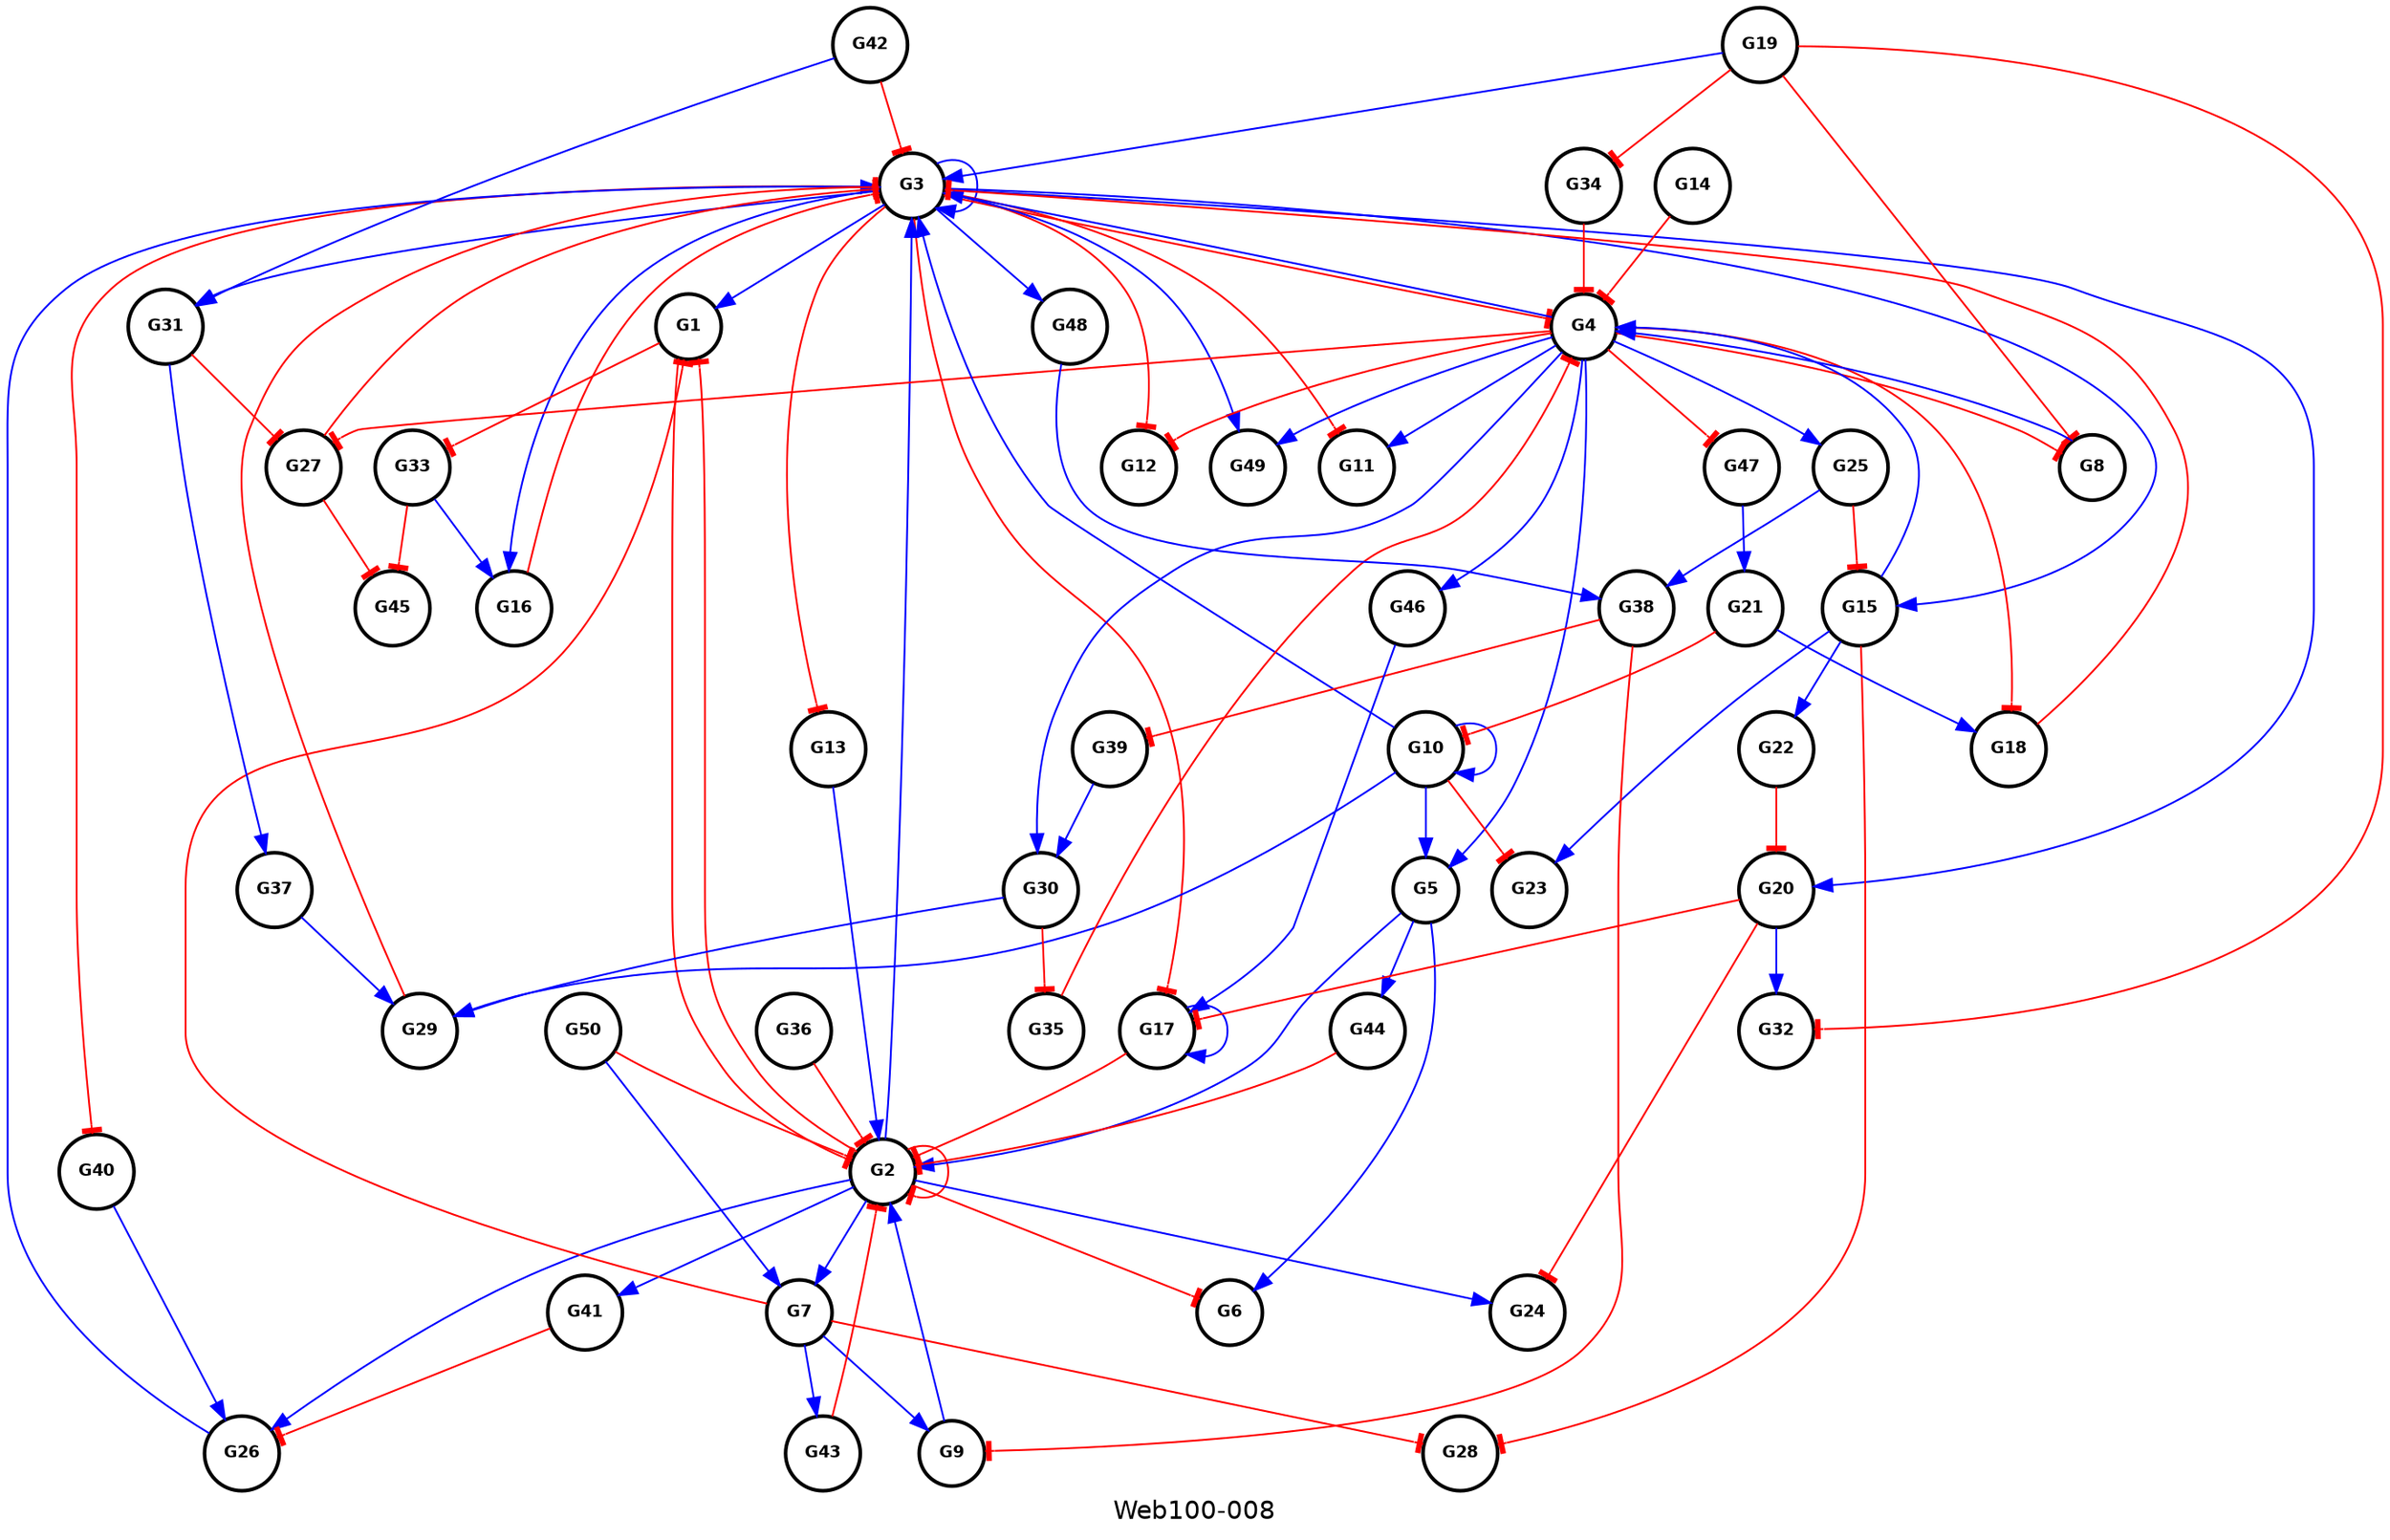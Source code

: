 digraph "Web100-008" {
	graph
	[
		center="true"
		overlap="false"
		Damping=0.999
		fontname="Helvetica"
		maxiter=1000000
		splines="true"
		sep=0.8
		epsilon=0.0000001
		label="Web100-008"
		ratio="auto"
	]

	node
	[
		fontsize=9
		fontname="Helvetica-bold"
		shape="circle"
		style="bold"
	]

	edge
	[
		fontsize=9
		fontname="Helvetica"
		color="blue"
		arrowhead="normal"
		len=2.5
	]

	G3 -> G1
	G2 -> G1
		[arrowhead="tee"
		color="red"]
	G7 -> G1
		[arrowhead="tee"
		color="red"]
	G13 -> G2
	G9 -> G2
	G5 -> G2
	G2 -> G2
		[arrowhead="tee"
		color="red"]
	G1 -> G2
		[arrowhead="tee"
		color="red"]
	G17 -> G2
		[arrowhead="tee"
		color="red"]
	G36 -> G2
		[arrowhead="tee"
		color="red"]
	G43 -> G2
		[arrowhead="tee"
		color="red"]
	G44 -> G2
		[arrowhead="tee"
		color="red"]
	G50 -> G2
		[arrowhead="tee"
		color="red"]
	G2 -> G3
	G3 -> G3
	G4 -> G3
	G10 -> G3
	G26 -> G3
	G19 -> G3
	G18 -> G3
		[arrowhead="tee"
		color="red"]
	G16 -> G3
		[arrowhead="tee"
		color="red"]
	G27 -> G3
		[arrowhead="tee"
		color="red"]
	G29 -> G3
		[arrowhead="tee"
		color="red"]
	G42 -> G3
		[arrowhead="tee"
		color="red"]
	G15 -> G4
	G8 -> G4
	G14 -> G4
		[arrowhead="tee"
		color="red"]
	G3 -> G4
		[arrowhead="tee"
		color="red"]
	G34 -> G4
		[arrowhead="tee"
		color="red"]
	G35 -> G4
		[arrowhead="tee"
		color="red"]
	G4 -> G5
	G10 -> G5
	G5 -> G6
	G2 -> G6
		[arrowhead="tee"
		color="red"]
	G2 -> G7
	G50 -> G7
	G4 -> G8
		[arrowhead="tee"
		color="red"]
	G19 -> G8
		[arrowhead="tee"
		color="red"]
	G7 -> G9
	G38 -> G9
		[arrowhead="tee"
		color="red"]
	G10 -> G10
	G21 -> G10
		[arrowhead="tee"
		color="red"]
	G4 -> G11
	G3 -> G11
		[arrowhead="tee"
		color="red"]
	G4 -> G12
		[arrowhead="tee"
		color="red"]
	G3 -> G12
		[arrowhead="tee"
		color="red"]
	G3 -> G13
		[arrowhead="tee"
		color="red"]
	G3 -> G15
	G25 -> G15
		[arrowhead="tee"
		color="red"]
	G3 -> G16
	G33 -> G16
	G17 -> G17
	G46 -> G17
	G20 -> G17
		[arrowhead="tee"
		color="red"]
	G3 -> G17
		[arrowhead="tee"
		color="red"]
	G21 -> G18
	G4 -> G18
		[arrowhead="tee"
		color="red"]
	G3 -> G20
	G22 -> G20
		[arrowhead="tee"
		color="red"]
	G47 -> G21
	G15 -> G22
	G15 -> G23
	G10 -> G23
		[arrowhead="tee"
		color="red"]
	G2 -> G24
	G20 -> G24
		[arrowhead="tee"
		color="red"]
	G4 -> G25
	G2 -> G26
	G40 -> G26
	G41 -> G26
		[arrowhead="tee"
		color="red"]
	G4 -> G27
		[arrowhead="tee"
		color="red"]
	G31 -> G27
		[arrowhead="tee"
		color="red"]
	G7 -> G28
		[arrowhead="tee"
		color="red"]
	G15 -> G28
		[arrowhead="tee"
		color="red"]
	G10 -> G29
	G30 -> G29
	G37 -> G29
	G4 -> G30
	G39 -> G30
	G3 -> G31
	G42 -> G31
	G20 -> G32
	G19 -> G32
		[arrowhead="tee"
		color="red"]
	G1 -> G33
		[arrowhead="tee"
		color="red"]
	G19 -> G34
		[arrowhead="tee"
		color="red"]
	G30 -> G35
		[arrowhead="tee"
		color="red"]
	G31 -> G37
	G25 -> G38
	G48 -> G38
	G38 -> G39
		[arrowhead="tee"
		color="red"]
	G3 -> G40
		[arrowhead="tee"
		color="red"]
	G2 -> G41
	G7 -> G43
	G5 -> G44
	G27 -> G45
		[arrowhead="tee"
		color="red"]
	G33 -> G45
		[arrowhead="tee"
		color="red"]
	G4 -> G46
	G4 -> G47
		[arrowhead="tee"
		color="red"]
	G3 -> G48
	G3 -> G49
	G4 -> G49

}